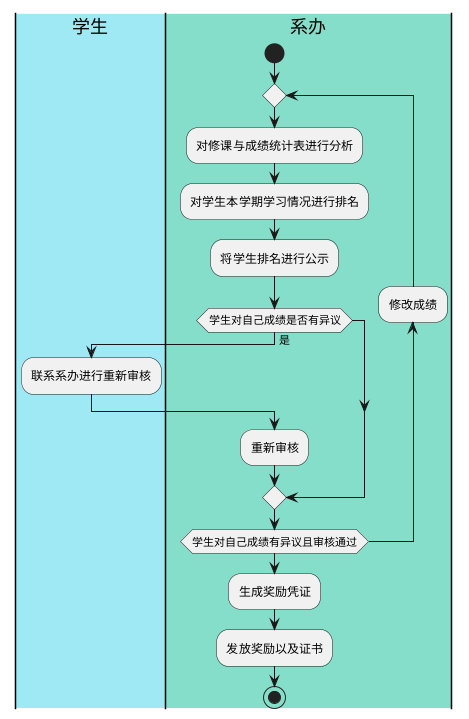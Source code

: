 @startuml
'https://plantuml.com/activity-diagram-beta
|#9FE9F5|学生|
|#85DEC9|系办|

start
repeat
:对修课与成绩统计表进行分析;
:对学生本学期学习情况进行排名;
:将学生排名进行公示;
backward :修改成绩;
if (学生对自己成绩是否有异议) is (是) then
    |#9FE9F5|学生|
  :联系系办进行重新审核;
  |#85DEC9|系办|
  :重新审核;


endif
repeat while(学生对自己成绩有异议且审核通过)
:生成奖励凭证;
:发放奖励以及证书;
stop
@enduml